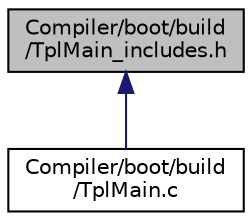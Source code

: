 digraph "Compiler/boot/build/TplMain_includes.h"
{
  edge [fontname="Helvetica",fontsize="10",labelfontname="Helvetica",labelfontsize="10"];
  node [fontname="Helvetica",fontsize="10",shape=record];
  Node16 [label="Compiler/boot/build\l/TplMain_includes.h",height=0.2,width=0.4,color="black", fillcolor="grey75", style="filled", fontcolor="black"];
  Node16 -> Node17 [dir="back",color="midnightblue",fontsize="10",style="solid",fontname="Helvetica"];
  Node17 [label="Compiler/boot/build\l/TplMain.c",height=0.2,width=0.4,color="black", fillcolor="white", style="filled",URL="$d0/dd2/_tpl_main_8c.html"];
}
